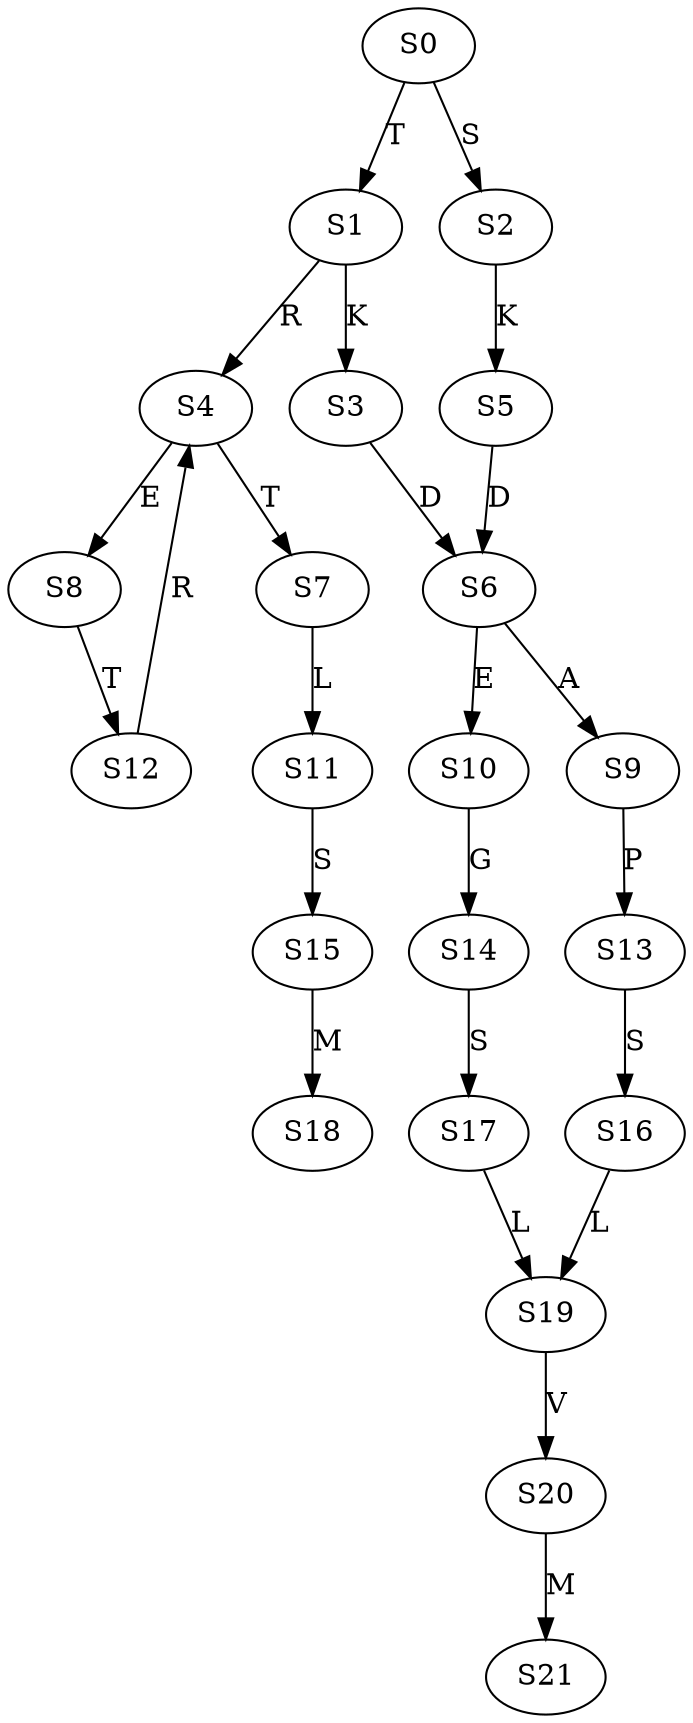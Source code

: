 strict digraph  {
	S0 -> S1 [ label = T ];
	S0 -> S2 [ label = S ];
	S1 -> S3 [ label = K ];
	S1 -> S4 [ label = R ];
	S2 -> S5 [ label = K ];
	S3 -> S6 [ label = D ];
	S4 -> S7 [ label = T ];
	S4 -> S8 [ label = E ];
	S5 -> S6 [ label = D ];
	S6 -> S9 [ label = A ];
	S6 -> S10 [ label = E ];
	S7 -> S11 [ label = L ];
	S8 -> S12 [ label = T ];
	S9 -> S13 [ label = P ];
	S10 -> S14 [ label = G ];
	S11 -> S15 [ label = S ];
	S12 -> S4 [ label = R ];
	S13 -> S16 [ label = S ];
	S14 -> S17 [ label = S ];
	S15 -> S18 [ label = M ];
	S16 -> S19 [ label = L ];
	S17 -> S19 [ label = L ];
	S19 -> S20 [ label = V ];
	S20 -> S21 [ label = M ];
}
